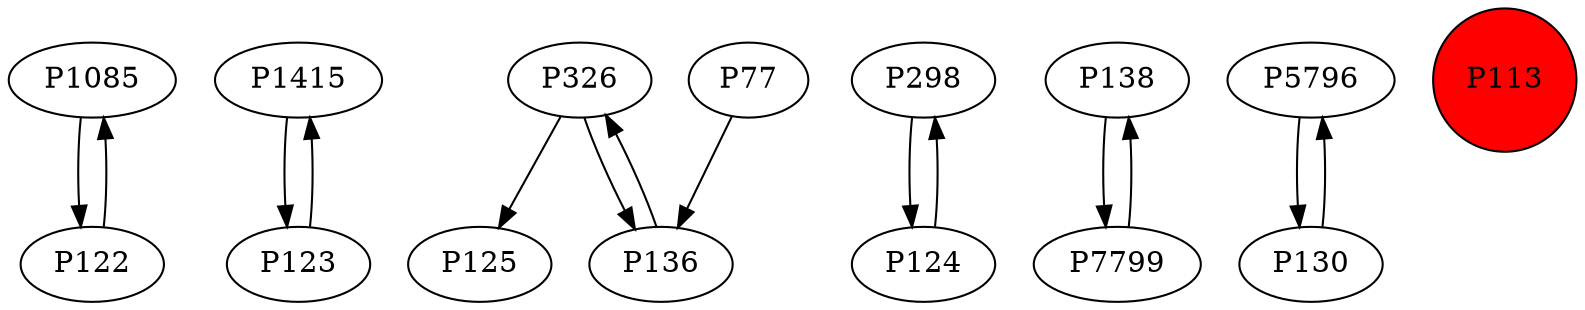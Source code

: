 digraph {
	P1085 -> P122
	P1415 -> P123
	P326 -> P125
	P298 -> P124
	P122 -> P1085
	P123 -> P1415
	P138 -> P7799
	P124 -> P298
	P5796 -> P130
	P77 -> P136
	P326 -> P136
	P7799 -> P138
	P136 -> P326
	P130 -> P5796
	P113 [shape=circle]
	P113 [style=filled]
	P113 [fillcolor=red]
}